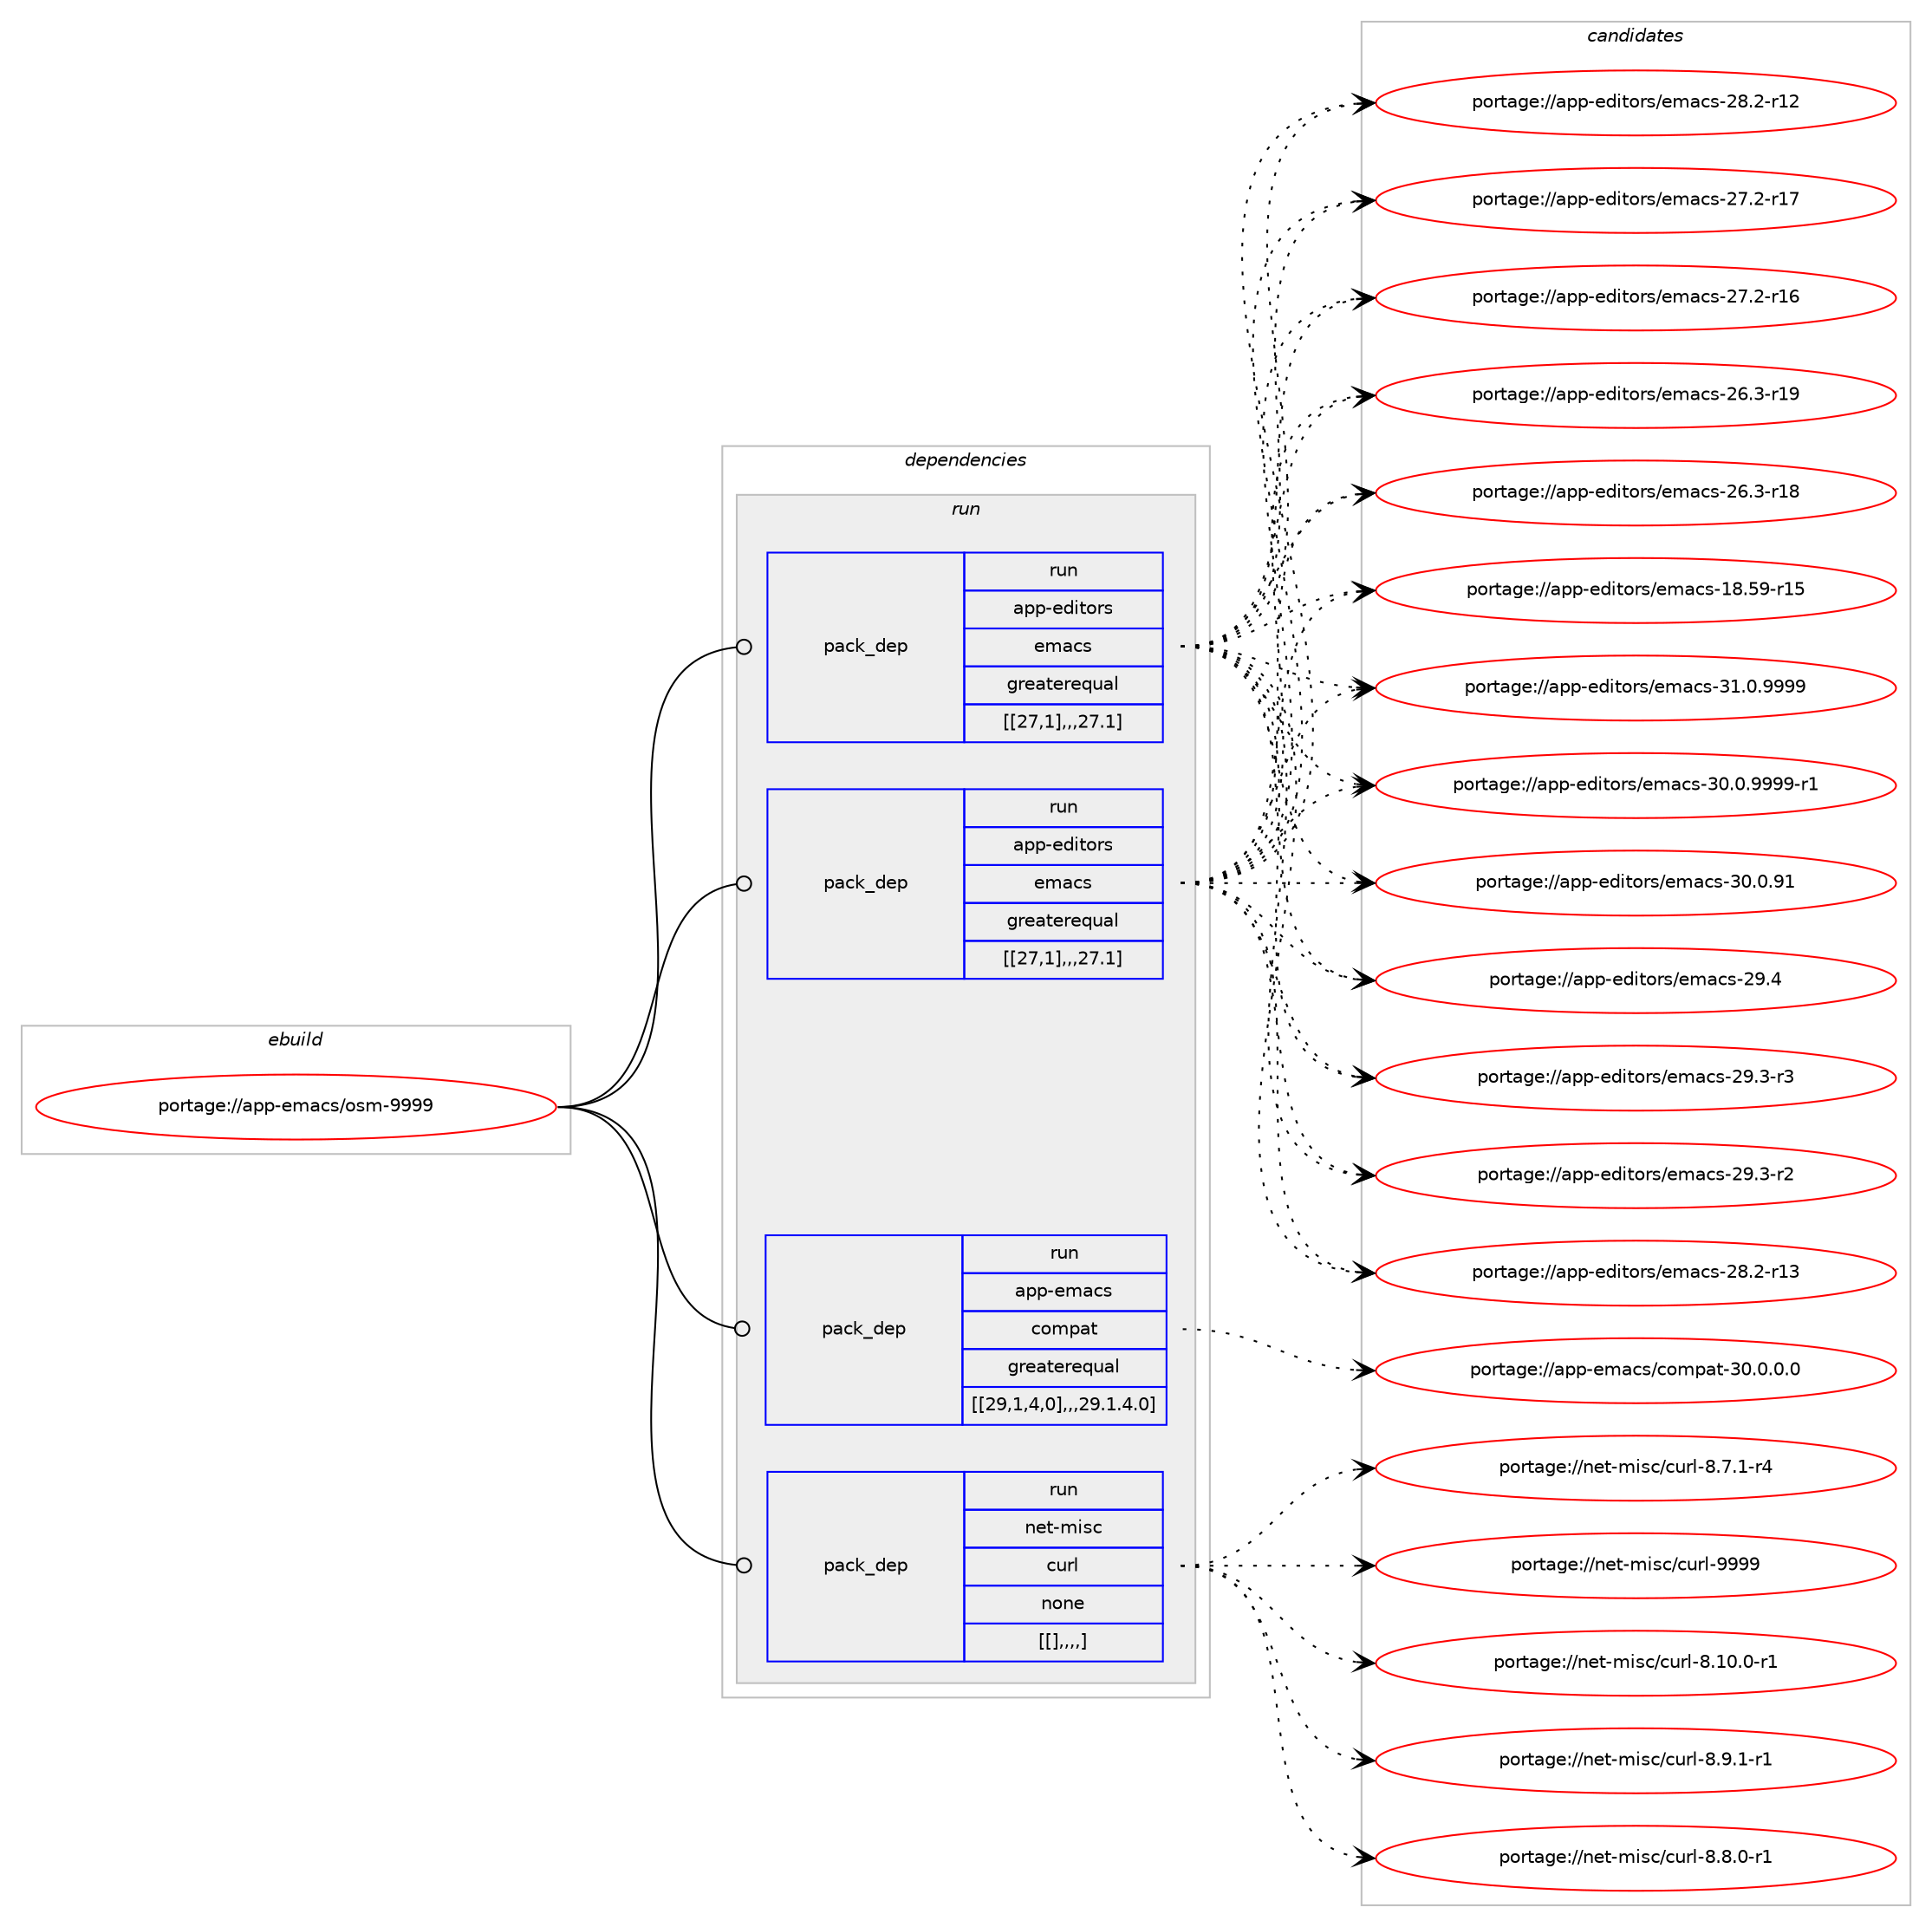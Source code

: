digraph prolog {

# *************
# Graph options
# *************

newrank=true;
concentrate=true;
compound=true;
graph [rankdir=LR,fontname=Helvetica,fontsize=10,ranksep=1.5];#, ranksep=2.5, nodesep=0.2];
edge  [arrowhead=vee];
node  [fontname=Helvetica,fontsize=10];

# **********
# The ebuild
# **********

subgraph cluster_leftcol {
color=gray;
label=<<i>ebuild</i>>;
id [label="portage://app-emacs/osm-9999", color=red, width=4, href="../app-emacs/osm-9999.svg"];
}

# ****************
# The dependencies
# ****************

subgraph cluster_midcol {
color=gray;
label=<<i>dependencies</i>>;
subgraph cluster_compile {
fillcolor="#eeeeee";
style=filled;
label=<<i>compile</i>>;
}
subgraph cluster_compileandrun {
fillcolor="#eeeeee";
style=filled;
label=<<i>compile and run</i>>;
}
subgraph cluster_run {
fillcolor="#eeeeee";
style=filled;
label=<<i>run</i>>;
subgraph pack16961 {
dependency23521 [label=<<TABLE BORDER="0" CELLBORDER="1" CELLSPACING="0" CELLPADDING="4" WIDTH="220"><TR><TD ROWSPAN="6" CELLPADDING="30">pack_dep</TD></TR><TR><TD WIDTH="110">run</TD></TR><TR><TD>app-editors</TD></TR><TR><TD>emacs</TD></TR><TR><TD>greaterequal</TD></TR><TR><TD>[[27,1],,,27.1]</TD></TR></TABLE>>, shape=none, color=blue];
}
id:e -> dependency23521:w [weight=20,style="solid",arrowhead="odot"];
subgraph pack16962 {
dependency23522 [label=<<TABLE BORDER="0" CELLBORDER="1" CELLSPACING="0" CELLPADDING="4" WIDTH="220"><TR><TD ROWSPAN="6" CELLPADDING="30">pack_dep</TD></TR><TR><TD WIDTH="110">run</TD></TR><TR><TD>app-editors</TD></TR><TR><TD>emacs</TD></TR><TR><TD>greaterequal</TD></TR><TR><TD>[[27,1],,,27.1]</TD></TR></TABLE>>, shape=none, color=blue];
}
id:e -> dependency23522:w [weight=20,style="solid",arrowhead="odot"];
subgraph pack16963 {
dependency23523 [label=<<TABLE BORDER="0" CELLBORDER="1" CELLSPACING="0" CELLPADDING="4" WIDTH="220"><TR><TD ROWSPAN="6" CELLPADDING="30">pack_dep</TD></TR><TR><TD WIDTH="110">run</TD></TR><TR><TD>app-emacs</TD></TR><TR><TD>compat</TD></TR><TR><TD>greaterequal</TD></TR><TR><TD>[[29,1,4,0],,,29.1.4.0]</TD></TR></TABLE>>, shape=none, color=blue];
}
id:e -> dependency23523:w [weight=20,style="solid",arrowhead="odot"];
subgraph pack16964 {
dependency23524 [label=<<TABLE BORDER="0" CELLBORDER="1" CELLSPACING="0" CELLPADDING="4" WIDTH="220"><TR><TD ROWSPAN="6" CELLPADDING="30">pack_dep</TD></TR><TR><TD WIDTH="110">run</TD></TR><TR><TD>net-misc</TD></TR><TR><TD>curl</TD></TR><TR><TD>none</TD></TR><TR><TD>[[],,,,]</TD></TR></TABLE>>, shape=none, color=blue];
}
id:e -> dependency23524:w [weight=20,style="solid",arrowhead="odot"];
}
}

# **************
# The candidates
# **************

subgraph cluster_choices {
rank=same;
color=gray;
label=<<i>candidates</i>>;

subgraph choice16961 {
color=black;
nodesep=1;
choice971121124510110010511611111411547101109979911545514946484657575757 [label="portage://app-editors/emacs-31.0.9999", color=red, width=4,href="../app-editors/emacs-31.0.9999.svg"];
choice9711211245101100105116111114115471011099799115455148464846575757574511449 [label="portage://app-editors/emacs-30.0.9999-r1", color=red, width=4,href="../app-editors/emacs-30.0.9999-r1.svg"];
choice97112112451011001051161111141154710110997991154551484648465749 [label="portage://app-editors/emacs-30.0.91", color=red, width=4,href="../app-editors/emacs-30.0.91.svg"];
choice97112112451011001051161111141154710110997991154550574652 [label="portage://app-editors/emacs-29.4", color=red, width=4,href="../app-editors/emacs-29.4.svg"];
choice971121124510110010511611111411547101109979911545505746514511451 [label="portage://app-editors/emacs-29.3-r3", color=red, width=4,href="../app-editors/emacs-29.3-r3.svg"];
choice971121124510110010511611111411547101109979911545505746514511450 [label="portage://app-editors/emacs-29.3-r2", color=red, width=4,href="../app-editors/emacs-29.3-r2.svg"];
choice97112112451011001051161111141154710110997991154550564650451144951 [label="portage://app-editors/emacs-28.2-r13", color=red, width=4,href="../app-editors/emacs-28.2-r13.svg"];
choice97112112451011001051161111141154710110997991154550564650451144950 [label="portage://app-editors/emacs-28.2-r12", color=red, width=4,href="../app-editors/emacs-28.2-r12.svg"];
choice97112112451011001051161111141154710110997991154550554650451144955 [label="portage://app-editors/emacs-27.2-r17", color=red, width=4,href="../app-editors/emacs-27.2-r17.svg"];
choice97112112451011001051161111141154710110997991154550554650451144954 [label="portage://app-editors/emacs-27.2-r16", color=red, width=4,href="../app-editors/emacs-27.2-r16.svg"];
choice97112112451011001051161111141154710110997991154550544651451144957 [label="portage://app-editors/emacs-26.3-r19", color=red, width=4,href="../app-editors/emacs-26.3-r19.svg"];
choice97112112451011001051161111141154710110997991154550544651451144956 [label="portage://app-editors/emacs-26.3-r18", color=red, width=4,href="../app-editors/emacs-26.3-r18.svg"];
choice9711211245101100105116111114115471011099799115454956465357451144953 [label="portage://app-editors/emacs-18.59-r15", color=red, width=4,href="../app-editors/emacs-18.59-r15.svg"];
dependency23521:e -> choice971121124510110010511611111411547101109979911545514946484657575757:w [style=dotted,weight="100"];
dependency23521:e -> choice9711211245101100105116111114115471011099799115455148464846575757574511449:w [style=dotted,weight="100"];
dependency23521:e -> choice97112112451011001051161111141154710110997991154551484648465749:w [style=dotted,weight="100"];
dependency23521:e -> choice97112112451011001051161111141154710110997991154550574652:w [style=dotted,weight="100"];
dependency23521:e -> choice971121124510110010511611111411547101109979911545505746514511451:w [style=dotted,weight="100"];
dependency23521:e -> choice971121124510110010511611111411547101109979911545505746514511450:w [style=dotted,weight="100"];
dependency23521:e -> choice97112112451011001051161111141154710110997991154550564650451144951:w [style=dotted,weight="100"];
dependency23521:e -> choice97112112451011001051161111141154710110997991154550564650451144950:w [style=dotted,weight="100"];
dependency23521:e -> choice97112112451011001051161111141154710110997991154550554650451144955:w [style=dotted,weight="100"];
dependency23521:e -> choice97112112451011001051161111141154710110997991154550554650451144954:w [style=dotted,weight="100"];
dependency23521:e -> choice97112112451011001051161111141154710110997991154550544651451144957:w [style=dotted,weight="100"];
dependency23521:e -> choice97112112451011001051161111141154710110997991154550544651451144956:w [style=dotted,weight="100"];
dependency23521:e -> choice9711211245101100105116111114115471011099799115454956465357451144953:w [style=dotted,weight="100"];
}
subgraph choice16962 {
color=black;
nodesep=1;
choice971121124510110010511611111411547101109979911545514946484657575757 [label="portage://app-editors/emacs-31.0.9999", color=red, width=4,href="../app-editors/emacs-31.0.9999.svg"];
choice9711211245101100105116111114115471011099799115455148464846575757574511449 [label="portage://app-editors/emacs-30.0.9999-r1", color=red, width=4,href="../app-editors/emacs-30.0.9999-r1.svg"];
choice97112112451011001051161111141154710110997991154551484648465749 [label="portage://app-editors/emacs-30.0.91", color=red, width=4,href="../app-editors/emacs-30.0.91.svg"];
choice97112112451011001051161111141154710110997991154550574652 [label="portage://app-editors/emacs-29.4", color=red, width=4,href="../app-editors/emacs-29.4.svg"];
choice971121124510110010511611111411547101109979911545505746514511451 [label="portage://app-editors/emacs-29.3-r3", color=red, width=4,href="../app-editors/emacs-29.3-r3.svg"];
choice971121124510110010511611111411547101109979911545505746514511450 [label="portage://app-editors/emacs-29.3-r2", color=red, width=4,href="../app-editors/emacs-29.3-r2.svg"];
choice97112112451011001051161111141154710110997991154550564650451144951 [label="portage://app-editors/emacs-28.2-r13", color=red, width=4,href="../app-editors/emacs-28.2-r13.svg"];
choice97112112451011001051161111141154710110997991154550564650451144950 [label="portage://app-editors/emacs-28.2-r12", color=red, width=4,href="../app-editors/emacs-28.2-r12.svg"];
choice97112112451011001051161111141154710110997991154550554650451144955 [label="portage://app-editors/emacs-27.2-r17", color=red, width=4,href="../app-editors/emacs-27.2-r17.svg"];
choice97112112451011001051161111141154710110997991154550554650451144954 [label="portage://app-editors/emacs-27.2-r16", color=red, width=4,href="../app-editors/emacs-27.2-r16.svg"];
choice97112112451011001051161111141154710110997991154550544651451144957 [label="portage://app-editors/emacs-26.3-r19", color=red, width=4,href="../app-editors/emacs-26.3-r19.svg"];
choice97112112451011001051161111141154710110997991154550544651451144956 [label="portage://app-editors/emacs-26.3-r18", color=red, width=4,href="../app-editors/emacs-26.3-r18.svg"];
choice9711211245101100105116111114115471011099799115454956465357451144953 [label="portage://app-editors/emacs-18.59-r15", color=red, width=4,href="../app-editors/emacs-18.59-r15.svg"];
dependency23522:e -> choice971121124510110010511611111411547101109979911545514946484657575757:w [style=dotted,weight="100"];
dependency23522:e -> choice9711211245101100105116111114115471011099799115455148464846575757574511449:w [style=dotted,weight="100"];
dependency23522:e -> choice97112112451011001051161111141154710110997991154551484648465749:w [style=dotted,weight="100"];
dependency23522:e -> choice97112112451011001051161111141154710110997991154550574652:w [style=dotted,weight="100"];
dependency23522:e -> choice971121124510110010511611111411547101109979911545505746514511451:w [style=dotted,weight="100"];
dependency23522:e -> choice971121124510110010511611111411547101109979911545505746514511450:w [style=dotted,weight="100"];
dependency23522:e -> choice97112112451011001051161111141154710110997991154550564650451144951:w [style=dotted,weight="100"];
dependency23522:e -> choice97112112451011001051161111141154710110997991154550564650451144950:w [style=dotted,weight="100"];
dependency23522:e -> choice97112112451011001051161111141154710110997991154550554650451144955:w [style=dotted,weight="100"];
dependency23522:e -> choice97112112451011001051161111141154710110997991154550554650451144954:w [style=dotted,weight="100"];
dependency23522:e -> choice97112112451011001051161111141154710110997991154550544651451144957:w [style=dotted,weight="100"];
dependency23522:e -> choice97112112451011001051161111141154710110997991154550544651451144956:w [style=dotted,weight="100"];
dependency23522:e -> choice9711211245101100105116111114115471011099799115454956465357451144953:w [style=dotted,weight="100"];
}
subgraph choice16963 {
color=black;
nodesep=1;
choice97112112451011099799115479911110911297116455148464846484648 [label="portage://app-emacs/compat-30.0.0.0", color=red, width=4,href="../app-emacs/compat-30.0.0.0.svg"];
dependency23523:e -> choice97112112451011099799115479911110911297116455148464846484648:w [style=dotted,weight="100"];
}
subgraph choice16964 {
color=black;
nodesep=1;
choice110101116451091051159947991171141084557575757 [label="portage://net-misc/curl-9999", color=red, width=4,href="../net-misc/curl-9999.svg"];
choice11010111645109105115994799117114108455646494846484511449 [label="portage://net-misc/curl-8.10.0-r1", color=red, width=4,href="../net-misc/curl-8.10.0-r1.svg"];
choice110101116451091051159947991171141084556465746494511449 [label="portage://net-misc/curl-8.9.1-r1", color=red, width=4,href="../net-misc/curl-8.9.1-r1.svg"];
choice110101116451091051159947991171141084556465646484511449 [label="portage://net-misc/curl-8.8.0-r1", color=red, width=4,href="../net-misc/curl-8.8.0-r1.svg"];
choice110101116451091051159947991171141084556465546494511452 [label="portage://net-misc/curl-8.7.1-r4", color=red, width=4,href="../net-misc/curl-8.7.1-r4.svg"];
dependency23524:e -> choice110101116451091051159947991171141084557575757:w [style=dotted,weight="100"];
dependency23524:e -> choice11010111645109105115994799117114108455646494846484511449:w [style=dotted,weight="100"];
dependency23524:e -> choice110101116451091051159947991171141084556465746494511449:w [style=dotted,weight="100"];
dependency23524:e -> choice110101116451091051159947991171141084556465646484511449:w [style=dotted,weight="100"];
dependency23524:e -> choice110101116451091051159947991171141084556465546494511452:w [style=dotted,weight="100"];
}
}

}
